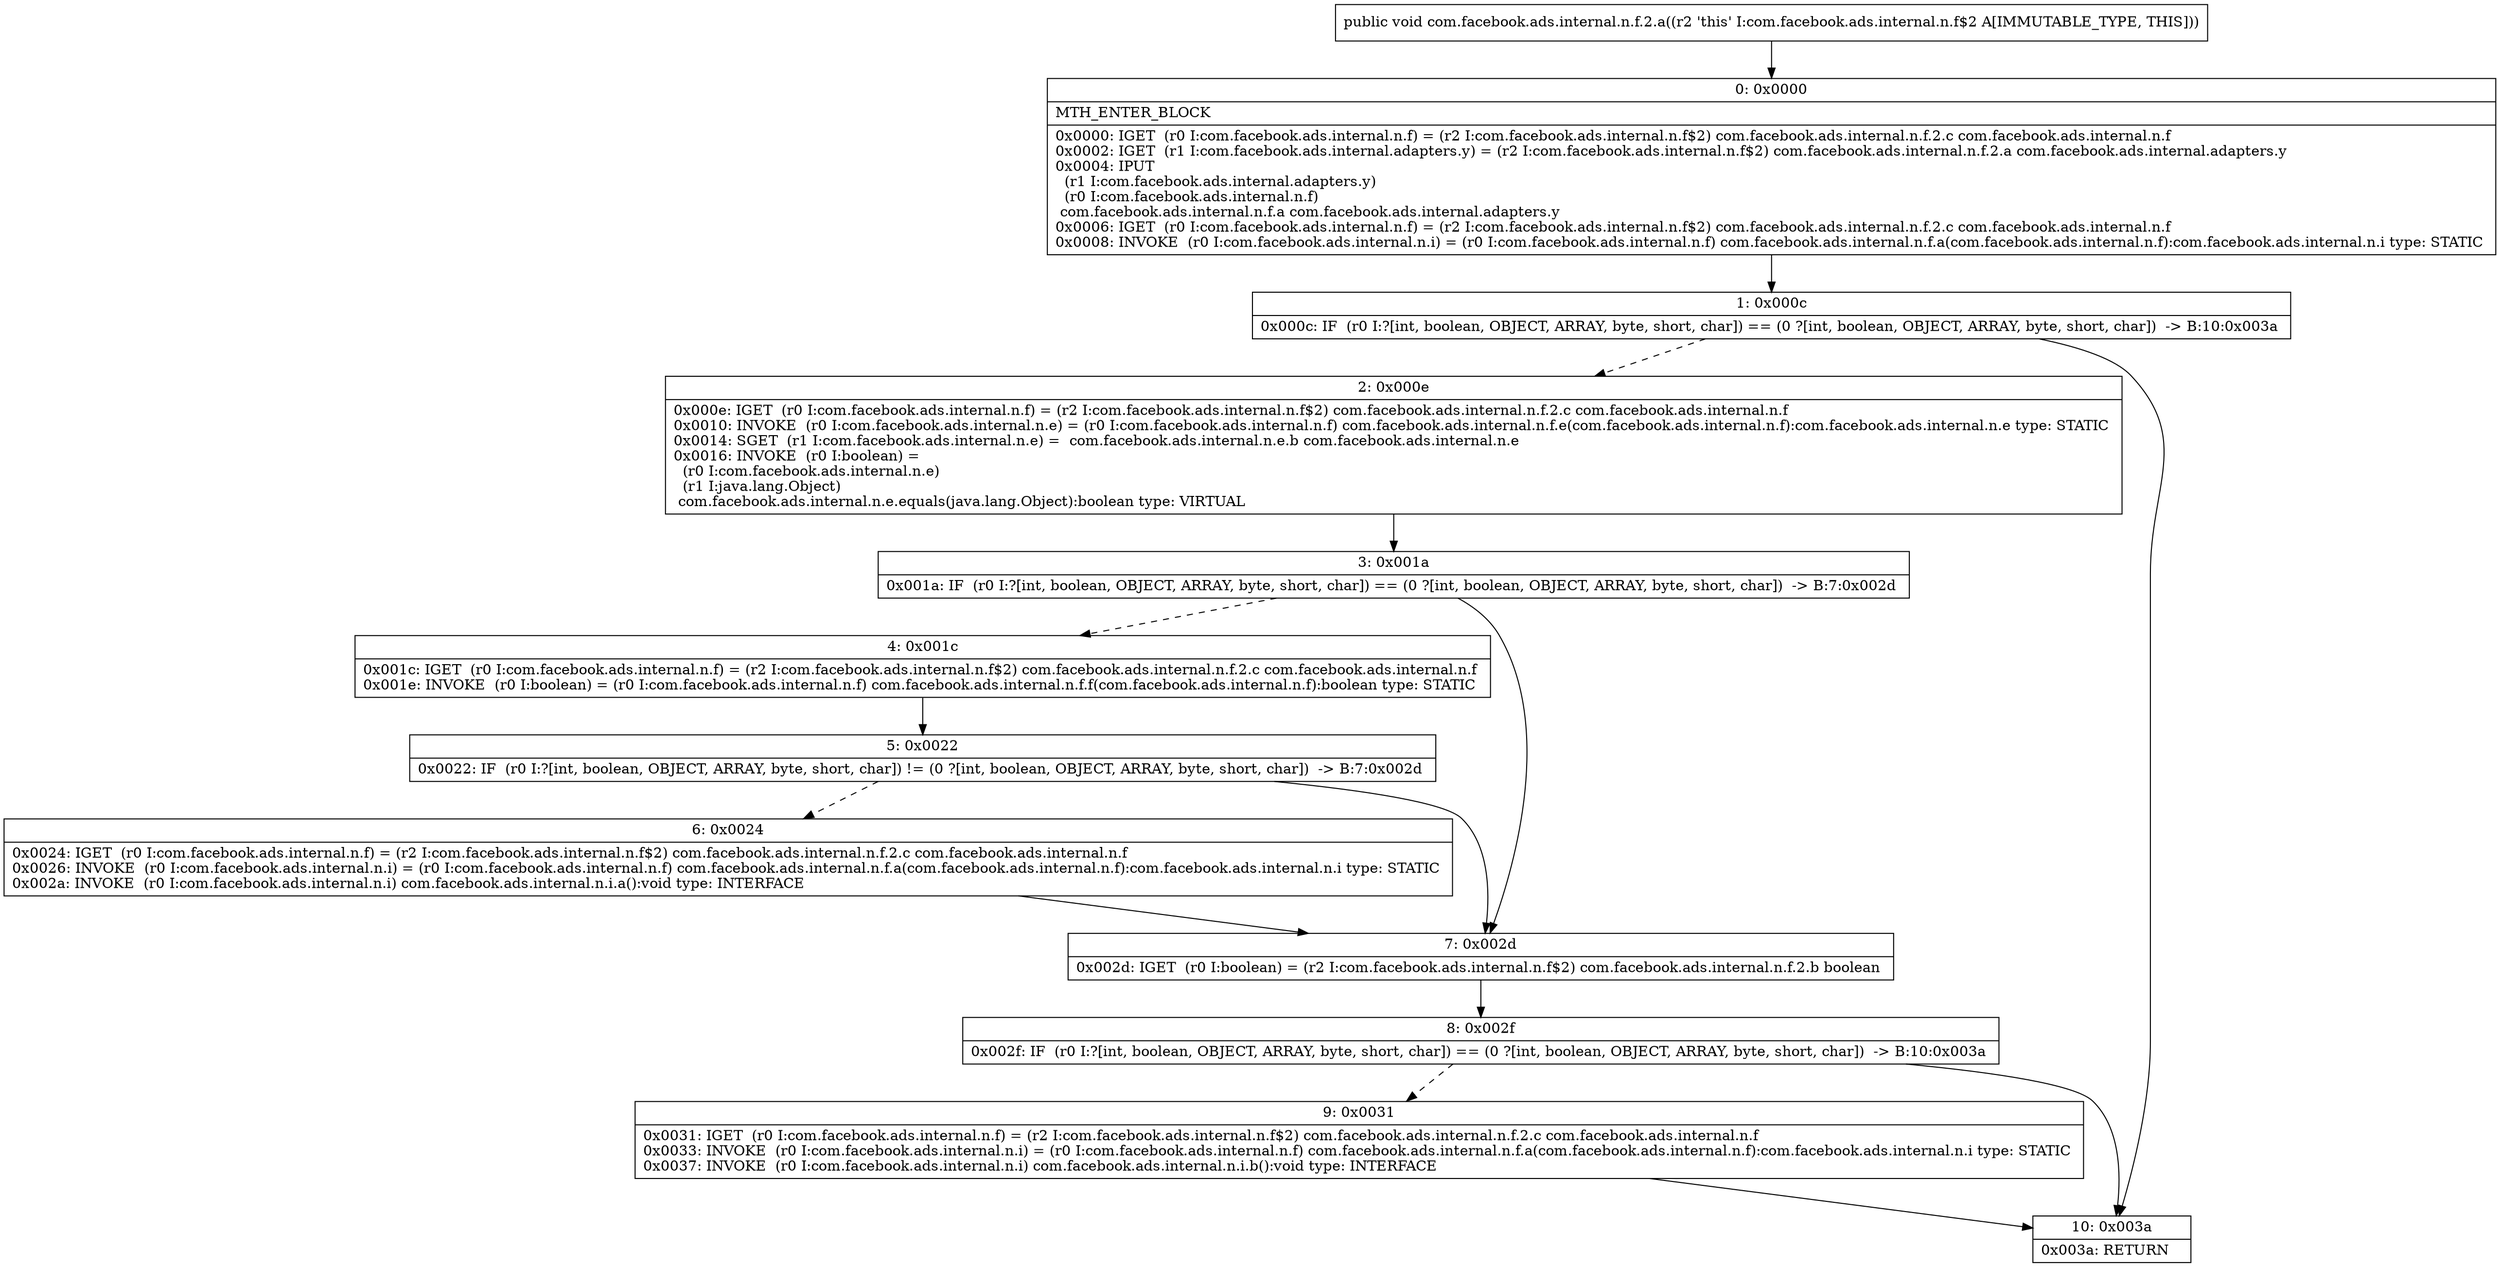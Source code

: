 digraph "CFG forcom.facebook.ads.internal.n.f.2.a()V" {
Node_0 [shape=record,label="{0\:\ 0x0000|MTH_ENTER_BLOCK\l|0x0000: IGET  (r0 I:com.facebook.ads.internal.n.f) = (r2 I:com.facebook.ads.internal.n.f$2) com.facebook.ads.internal.n.f.2.c com.facebook.ads.internal.n.f \l0x0002: IGET  (r1 I:com.facebook.ads.internal.adapters.y) = (r2 I:com.facebook.ads.internal.n.f$2) com.facebook.ads.internal.n.f.2.a com.facebook.ads.internal.adapters.y \l0x0004: IPUT  \l  (r1 I:com.facebook.ads.internal.adapters.y)\l  (r0 I:com.facebook.ads.internal.n.f)\l com.facebook.ads.internal.n.f.a com.facebook.ads.internal.adapters.y \l0x0006: IGET  (r0 I:com.facebook.ads.internal.n.f) = (r2 I:com.facebook.ads.internal.n.f$2) com.facebook.ads.internal.n.f.2.c com.facebook.ads.internal.n.f \l0x0008: INVOKE  (r0 I:com.facebook.ads.internal.n.i) = (r0 I:com.facebook.ads.internal.n.f) com.facebook.ads.internal.n.f.a(com.facebook.ads.internal.n.f):com.facebook.ads.internal.n.i type: STATIC \l}"];
Node_1 [shape=record,label="{1\:\ 0x000c|0x000c: IF  (r0 I:?[int, boolean, OBJECT, ARRAY, byte, short, char]) == (0 ?[int, boolean, OBJECT, ARRAY, byte, short, char])  \-\> B:10:0x003a \l}"];
Node_2 [shape=record,label="{2\:\ 0x000e|0x000e: IGET  (r0 I:com.facebook.ads.internal.n.f) = (r2 I:com.facebook.ads.internal.n.f$2) com.facebook.ads.internal.n.f.2.c com.facebook.ads.internal.n.f \l0x0010: INVOKE  (r0 I:com.facebook.ads.internal.n.e) = (r0 I:com.facebook.ads.internal.n.f) com.facebook.ads.internal.n.f.e(com.facebook.ads.internal.n.f):com.facebook.ads.internal.n.e type: STATIC \l0x0014: SGET  (r1 I:com.facebook.ads.internal.n.e) =  com.facebook.ads.internal.n.e.b com.facebook.ads.internal.n.e \l0x0016: INVOKE  (r0 I:boolean) = \l  (r0 I:com.facebook.ads.internal.n.e)\l  (r1 I:java.lang.Object)\l com.facebook.ads.internal.n.e.equals(java.lang.Object):boolean type: VIRTUAL \l}"];
Node_3 [shape=record,label="{3\:\ 0x001a|0x001a: IF  (r0 I:?[int, boolean, OBJECT, ARRAY, byte, short, char]) == (0 ?[int, boolean, OBJECT, ARRAY, byte, short, char])  \-\> B:7:0x002d \l}"];
Node_4 [shape=record,label="{4\:\ 0x001c|0x001c: IGET  (r0 I:com.facebook.ads.internal.n.f) = (r2 I:com.facebook.ads.internal.n.f$2) com.facebook.ads.internal.n.f.2.c com.facebook.ads.internal.n.f \l0x001e: INVOKE  (r0 I:boolean) = (r0 I:com.facebook.ads.internal.n.f) com.facebook.ads.internal.n.f.f(com.facebook.ads.internal.n.f):boolean type: STATIC \l}"];
Node_5 [shape=record,label="{5\:\ 0x0022|0x0022: IF  (r0 I:?[int, boolean, OBJECT, ARRAY, byte, short, char]) != (0 ?[int, boolean, OBJECT, ARRAY, byte, short, char])  \-\> B:7:0x002d \l}"];
Node_6 [shape=record,label="{6\:\ 0x0024|0x0024: IGET  (r0 I:com.facebook.ads.internal.n.f) = (r2 I:com.facebook.ads.internal.n.f$2) com.facebook.ads.internal.n.f.2.c com.facebook.ads.internal.n.f \l0x0026: INVOKE  (r0 I:com.facebook.ads.internal.n.i) = (r0 I:com.facebook.ads.internal.n.f) com.facebook.ads.internal.n.f.a(com.facebook.ads.internal.n.f):com.facebook.ads.internal.n.i type: STATIC \l0x002a: INVOKE  (r0 I:com.facebook.ads.internal.n.i) com.facebook.ads.internal.n.i.a():void type: INTERFACE \l}"];
Node_7 [shape=record,label="{7\:\ 0x002d|0x002d: IGET  (r0 I:boolean) = (r2 I:com.facebook.ads.internal.n.f$2) com.facebook.ads.internal.n.f.2.b boolean \l}"];
Node_8 [shape=record,label="{8\:\ 0x002f|0x002f: IF  (r0 I:?[int, boolean, OBJECT, ARRAY, byte, short, char]) == (0 ?[int, boolean, OBJECT, ARRAY, byte, short, char])  \-\> B:10:0x003a \l}"];
Node_9 [shape=record,label="{9\:\ 0x0031|0x0031: IGET  (r0 I:com.facebook.ads.internal.n.f) = (r2 I:com.facebook.ads.internal.n.f$2) com.facebook.ads.internal.n.f.2.c com.facebook.ads.internal.n.f \l0x0033: INVOKE  (r0 I:com.facebook.ads.internal.n.i) = (r0 I:com.facebook.ads.internal.n.f) com.facebook.ads.internal.n.f.a(com.facebook.ads.internal.n.f):com.facebook.ads.internal.n.i type: STATIC \l0x0037: INVOKE  (r0 I:com.facebook.ads.internal.n.i) com.facebook.ads.internal.n.i.b():void type: INTERFACE \l}"];
Node_10 [shape=record,label="{10\:\ 0x003a|0x003a: RETURN   \l}"];
MethodNode[shape=record,label="{public void com.facebook.ads.internal.n.f.2.a((r2 'this' I:com.facebook.ads.internal.n.f$2 A[IMMUTABLE_TYPE, THIS])) }"];
MethodNode -> Node_0;
Node_0 -> Node_1;
Node_1 -> Node_2[style=dashed];
Node_1 -> Node_10;
Node_2 -> Node_3;
Node_3 -> Node_4[style=dashed];
Node_3 -> Node_7;
Node_4 -> Node_5;
Node_5 -> Node_6[style=dashed];
Node_5 -> Node_7;
Node_6 -> Node_7;
Node_7 -> Node_8;
Node_8 -> Node_9[style=dashed];
Node_8 -> Node_10;
Node_9 -> Node_10;
}

